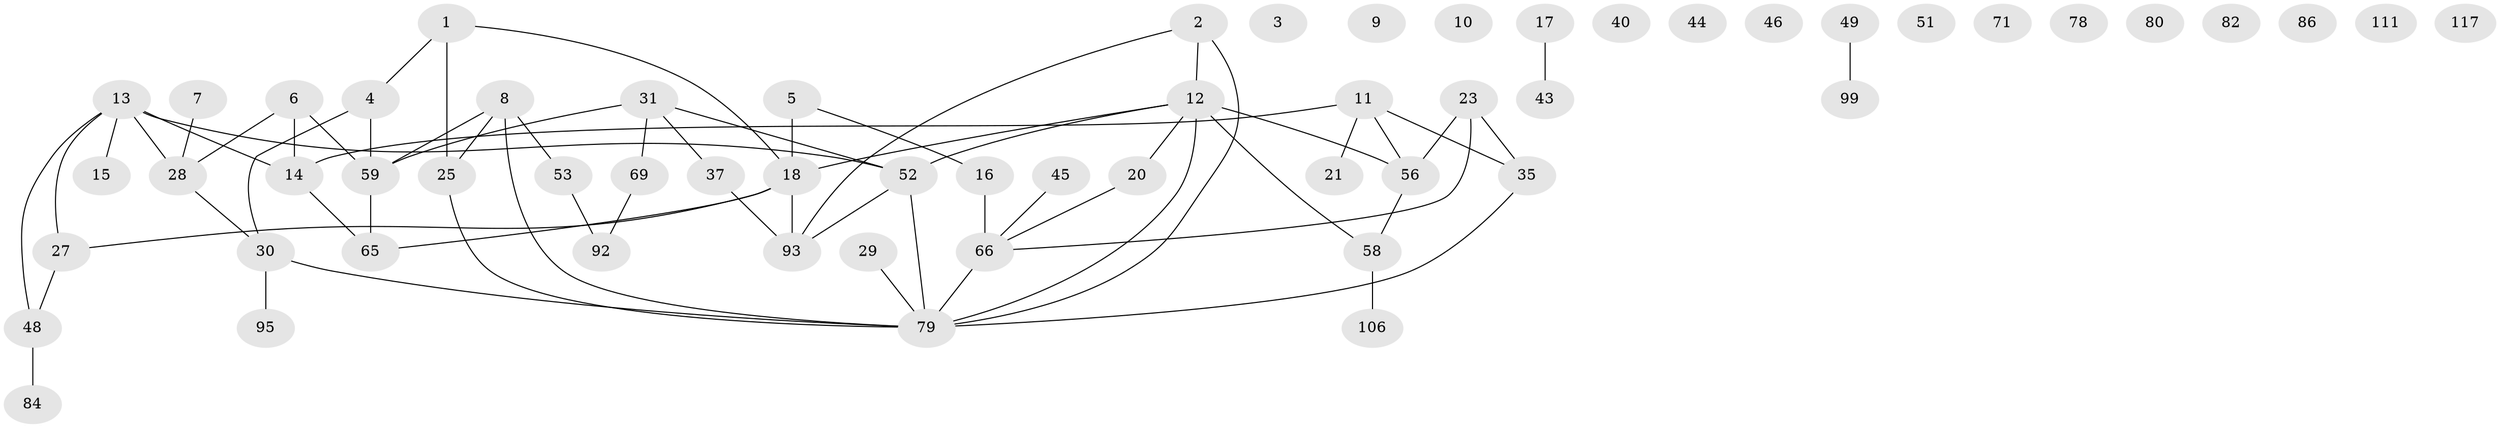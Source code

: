 // original degree distribution, {5: 0.0847457627118644, 3: 0.17796610169491525, 0: 0.11016949152542373, 2: 0.2796610169491525, 1: 0.2288135593220339, 4: 0.11016949152542373, 6: 0.00847457627118644}
// Generated by graph-tools (version 1.1) at 2025/13/03/09/25 04:13:14]
// undirected, 59 vertices, 67 edges
graph export_dot {
graph [start="1"]
  node [color=gray90,style=filled];
  1 [super="+47+97"];
  2 [super="+57+22"];
  3;
  4 [super="+24"];
  5 [super="+39"];
  6;
  7;
  8 [super="+73+32"];
  9;
  10;
  11 [super="+54"];
  12 [super="+85+107"];
  13 [super="+38+41+19"];
  14 [super="+70"];
  15;
  16 [super="+42"];
  17 [super="+50"];
  18 [super="+55"];
  20;
  21;
  23 [super="+115+36"];
  25 [super="+26+98"];
  27 [super="+34"];
  28 [super="+64"];
  29;
  30 [super="+67"];
  31 [super="+33"];
  35 [super="+68"];
  37;
  40;
  43;
  44;
  45;
  46;
  48 [super="+77"];
  49 [super="+76"];
  51;
  52;
  53 [super="+83+72"];
  56 [super="+62"];
  58 [super="+60"];
  59 [super="+91"];
  65 [super="+101"];
  66 [super="+100+105"];
  69;
  71;
  78;
  79 [super="+81"];
  80;
  82 [super="+116"];
  84 [super="+113"];
  86;
  92 [super="+94"];
  93 [super="+110"];
  95;
  99;
  106;
  111;
  117;
  1 -- 25;
  1 -- 18;
  1 -- 4;
  2 -- 79 [weight=2];
  2 -- 12;
  2 -- 93;
  4 -- 59;
  4 -- 30;
  5 -- 16;
  5 -- 18;
  6 -- 59;
  6 -- 14;
  6 -- 28;
  7 -- 28;
  8 -- 53;
  8 -- 25;
  8 -- 59;
  8 -- 79 [weight=2];
  11 -- 21;
  11 -- 14;
  11 -- 56;
  11 -- 35;
  12 -- 20;
  12 -- 52;
  12 -- 79;
  12 -- 18;
  12 -- 56;
  12 -- 58;
  13 -- 48;
  13 -- 14 [weight=2];
  13 -- 28;
  13 -- 52;
  13 -- 15;
  13 -- 27;
  14 -- 65;
  16 -- 66 [weight=2];
  17 -- 43;
  18 -- 65;
  18 -- 27;
  18 -- 93;
  20 -- 66;
  23 -- 56;
  23 -- 66;
  23 -- 35;
  25 -- 79;
  27 -- 48;
  28 -- 30;
  29 -- 79;
  30 -- 79 [weight=2];
  30 -- 95;
  31 -- 37;
  31 -- 69;
  31 -- 59;
  31 -- 52;
  35 -- 79;
  37 -- 93;
  45 -- 66;
  48 -- 84;
  49 -- 99;
  52 -- 93;
  52 -- 79;
  53 -- 92;
  56 -- 58;
  58 -- 106;
  59 -- 65;
  66 -- 79 [weight=2];
  69 -- 92;
}
